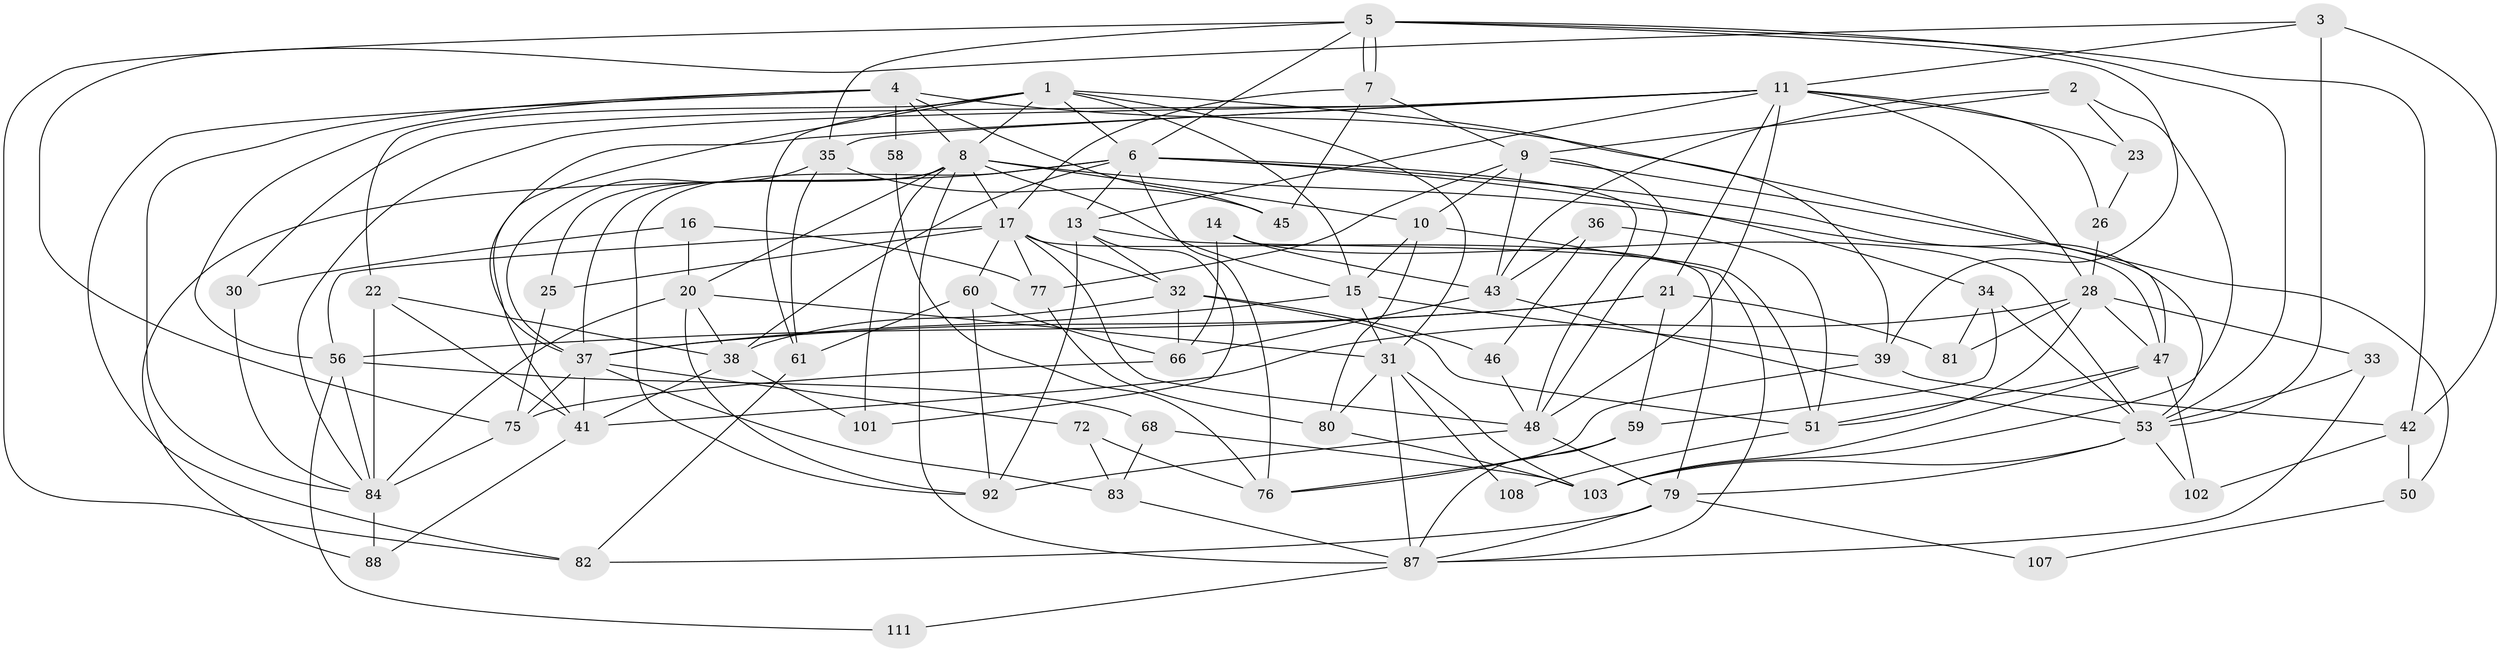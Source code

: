 // Generated by graph-tools (version 1.1) at 2025/52/02/27/25 19:52:08]
// undirected, 69 vertices, 176 edges
graph export_dot {
graph [start="1"]
  node [color=gray90,style=filled];
  1 [super="+65"];
  2 [super="+62"];
  3 [super="+96"];
  4 [super="+109"];
  5 [super="+24"];
  6 [super="+19"];
  7;
  8 [super="+12"];
  9 [super="+85"];
  10 [super="+27"];
  11 [super="+44"];
  13 [super="+18"];
  14 [super="+99"];
  15 [super="+71"];
  16;
  17 [super="+112"];
  20 [super="+57"];
  21 [super="+52"];
  22 [super="+29"];
  23;
  25 [super="+90"];
  26;
  28 [super="+97"];
  30;
  31 [super="+110"];
  32 [super="+55"];
  33;
  34 [super="+93"];
  35 [super="+74"];
  36 [super="+63"];
  37 [super="+40"];
  38 [super="+69"];
  39 [super="+67"];
  41;
  42 [super="+70"];
  43 [super="+49"];
  45;
  46;
  47 [super="+95"];
  48 [super="+64"];
  50;
  51 [super="+54"];
  53 [super="+78"];
  56 [super="+73"];
  58;
  59;
  60 [super="+106"];
  61;
  66;
  68;
  72;
  75 [super="+91"];
  76 [super="+104"];
  77 [super="+105"];
  79 [super="+86"];
  80 [super="+100"];
  81;
  82 [super="+89"];
  83;
  84 [super="+94"];
  87 [super="+98"];
  88;
  92;
  101;
  102;
  103;
  107;
  108;
  111;
  1 -- 37;
  1 -- 39;
  1 -- 22;
  1 -- 6;
  1 -- 8;
  1 -- 61;
  1 -- 15;
  1 -- 31;
  2 -- 103;
  2 -- 23;
  2 -- 43;
  2 -- 9;
  3 -- 42 [weight=2];
  3 -- 53;
  3 -- 11;
  3 -- 75;
  4 -- 84;
  4 -- 47;
  4 -- 58;
  4 -- 82;
  4 -- 8;
  4 -- 56;
  4 -- 45;
  5 -- 7;
  5 -- 7;
  5 -- 53;
  5 -- 35;
  5 -- 82;
  5 -- 39;
  5 -- 42;
  5 -- 6;
  6 -- 38;
  6 -- 92;
  6 -- 34;
  6 -- 48;
  6 -- 53;
  6 -- 88;
  6 -- 13;
  6 -- 76;
  7 -- 45;
  7 -- 17;
  7 -- 9;
  8 -- 20;
  8 -- 101;
  8 -- 15;
  8 -- 17;
  8 -- 87;
  8 -- 47;
  8 -- 10;
  8 -- 37;
  8 -- 25;
  9 -- 10;
  9 -- 50;
  9 -- 77;
  9 -- 48;
  9 -- 43;
  10 -- 80;
  10 -- 15;
  10 -- 87;
  11 -- 26;
  11 -- 48;
  11 -- 35;
  11 -- 84;
  11 -- 21;
  11 -- 23;
  11 -- 41;
  11 -- 13;
  11 -- 30;
  11 -- 28;
  13 -- 92;
  13 -- 32;
  13 -- 101;
  13 -- 51;
  14 -- 43;
  14 -- 66;
  14 -- 53 [weight=2];
  15 -- 39;
  15 -- 31;
  15 -- 37;
  16 -- 30;
  16 -- 77;
  16 -- 20;
  17 -- 48;
  17 -- 77 [weight=2];
  17 -- 56;
  17 -- 25;
  17 -- 60;
  17 -- 79;
  17 -- 32;
  20 -- 84;
  20 -- 38;
  20 -- 31;
  20 -- 92;
  21 -- 37;
  21 -- 81;
  21 -- 56;
  21 -- 59;
  22 -- 84;
  22 -- 38;
  22 -- 41;
  23 -- 26;
  25 -- 75;
  26 -- 28;
  28 -- 41;
  28 -- 33;
  28 -- 51;
  28 -- 81;
  28 -- 47;
  30 -- 84;
  31 -- 87;
  31 -- 108;
  31 -- 80;
  31 -- 103;
  32 -- 38;
  32 -- 46;
  32 -- 51;
  32 -- 66;
  33 -- 87;
  33 -- 53;
  34 -- 81;
  34 -- 59;
  34 -- 53;
  35 -- 61;
  35 -- 45;
  35 -- 37;
  36 -- 46;
  36 -- 51;
  36 -- 43;
  37 -- 41;
  37 -- 72;
  37 -- 83;
  37 -- 75;
  38 -- 41;
  38 -- 101;
  39 -- 42;
  39 -- 76;
  41 -- 88;
  42 -- 50;
  42 -- 102;
  43 -- 66;
  43 -- 53;
  46 -- 48;
  47 -- 103;
  47 -- 102;
  47 -- 51;
  48 -- 92;
  48 -- 79;
  50 -- 107;
  51 -- 108;
  53 -- 103;
  53 -- 102;
  53 -- 79 [weight=2];
  56 -- 68;
  56 -- 84;
  56 -- 111;
  58 -- 76;
  59 -- 87;
  59 -- 76;
  60 -- 92;
  60 -- 66;
  60 -- 61;
  61 -- 82;
  66 -- 75;
  68 -- 103;
  68 -- 83;
  72 -- 83;
  72 -- 76;
  75 -- 84;
  77 -- 80;
  79 -- 82;
  79 -- 87;
  79 -- 107;
  80 -- 103;
  83 -- 87;
  84 -- 88;
  87 -- 111;
}
